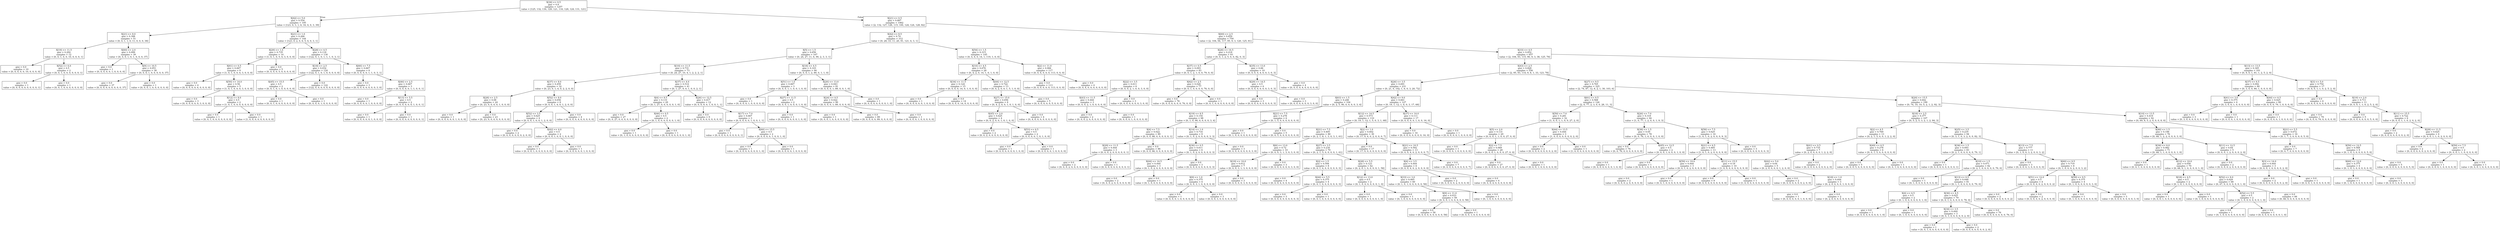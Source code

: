 digraph Tree {
node [shape=box] ;
0 [label="X[36] <= 0.5\ngini = 0.9\nsamples = 1257\nvalue = [125, 132, 130, 129, 121, 116, 128, 124, 131, 121]"] ;
1 [label="X[42] <= 5.0\ngini = 0.554\nsamples = 195\nvalue = [123, 0, 3, 1, 6, 16, 4, 0, 3, 39]"] ;
0 -> 1 [labeldistance=2.5, labelangle=45, headlabel="True"] ;
2 [label="X[21] <= 8.0\ngini = 0.398\nsamples = 51\nvalue = [0, 0, 1, 1, 0, 11, 0, 0, 0, 38]"] ;
1 -> 2 ;
3 [label="X[19] <= 11.5\ngini = 0.292\nsamples = 12\nvalue = [0, 0, 1, 0, 0, 10, 0, 0, 0, 1]"] ;
2 -> 3 ;
4 [label="gini = 0.0\nsamples = 10\nvalue = [0, 0, 0, 0, 0, 10, 0, 0, 0, 0]"] ;
3 -> 4 ;
5 [label="X[52] <= 6.0\ngini = 0.5\nsamples = 2\nvalue = [0, 0, 1, 0, 0, 0, 0, 0, 0, 1]"] ;
3 -> 5 ;
6 [label="gini = 0.0\nsamples = 1\nvalue = [0, 0, 0, 0, 0, 0, 0, 0, 0, 1]"] ;
5 -> 6 ;
7 [label="gini = 0.0\nsamples = 1\nvalue = [0, 0, 1, 0, 0, 0, 0, 0, 0, 0]"] ;
5 -> 7 ;
8 [label="X[60] <= 2.0\ngini = 0.099\nsamples = 39\nvalue = [0, 0, 0, 1, 0, 1, 0, 0, 0, 37]"] ;
2 -> 8 ;
9 [label="gini = 0.0\nsamples = 1\nvalue = [0, 0, 0, 0, 0, 1, 0, 0, 0, 0]"] ;
8 -> 9 ;
10 [label="X[9] <= 10.5\ngini = 0.051\nsamples = 38\nvalue = [0, 0, 0, 1, 0, 0, 0, 0, 0, 37]"] ;
8 -> 10 ;
11 [label="gini = 0.0\nsamples = 37\nvalue = [0, 0, 0, 0, 0, 0, 0, 0, 0, 37]"] ;
10 -> 11 ;
12 [label="gini = 0.0\nsamples = 1\nvalue = [0, 0, 0, 1, 0, 0, 0, 0, 0, 0]"] ;
10 -> 12 ;
13 [label="X[21] <= 1.0\ngini = 0.266\nsamples = 144\nvalue = [123, 0, 2, 0, 6, 5, 4, 0, 3, 1]"] ;
1 -> 13 ;
14 [label="X[29] <= 1.0\ngini = 0.735\nsamples = 14\nvalue = [1, 0, 1, 0, 5, 4, 3, 0, 0, 0]"] ;
13 -> 14 ;
15 [label="X[61] <= 0.5\ngini = 0.667\nsamples = 9\nvalue = [1, 0, 1, 0, 0, 4, 3, 0, 0, 0]"] ;
14 -> 15 ;
16 [label="gini = 0.0\nsamples = 4\nvalue = [0, 0, 0, 0, 0, 4, 0, 0, 0, 0]"] ;
15 -> 16 ;
17 [label="X[50] <= 14.0\ngini = 0.56\nsamples = 5\nvalue = [1, 0, 1, 0, 0, 0, 3, 0, 0, 0]"] ;
15 -> 17 ;
18 [label="gini = 0.0\nsamples = 3\nvalue = [0, 0, 0, 0, 0, 0, 3, 0, 0, 0]"] ;
17 -> 18 ;
19 [label="X[12] <= 8.0\ngini = 0.5\nsamples = 2\nvalue = [1, 0, 1, 0, 0, 0, 0, 0, 0, 0]"] ;
17 -> 19 ;
20 [label="gini = 0.0\nsamples = 1\nvalue = [0, 0, 1, 0, 0, 0, 0, 0, 0, 0]"] ;
19 -> 20 ;
21 [label="gini = 0.0\nsamples = 1\nvalue = [1, 0, 0, 0, 0, 0, 0, 0, 0, 0]"] ;
19 -> 21 ;
22 [label="gini = 0.0\nsamples = 5\nvalue = [0, 0, 0, 0, 5, 0, 0, 0, 0, 0]"] ;
14 -> 22 ;
23 [label="X[28] <= 4.5\ngini = 0.118\nsamples = 130\nvalue = [122, 0, 1, 0, 1, 1, 1, 0, 3, 1]"] ;
13 -> 23 ;
24 [label="X[18] <= 2.5\ngini = 0.032\nsamples = 124\nvalue = [122, 0, 1, 0, 1, 0, 0, 0, 0, 0]"] ;
23 -> 24 ;
25 [label="X[45] <= 15.5\ngini = 0.5\nsamples = 2\nvalue = [0, 0, 1, 0, 1, 0, 0, 0, 0, 0]"] ;
24 -> 25 ;
26 [label="gini = 0.0\nsamples = 1\nvalue = [0, 0, 1, 0, 0, 0, 0, 0, 0, 0]"] ;
25 -> 26 ;
27 [label="gini = 0.0\nsamples = 1\nvalue = [0, 0, 0, 0, 1, 0, 0, 0, 0, 0]"] ;
25 -> 27 ;
28 [label="gini = 0.0\nsamples = 122\nvalue = [122, 0, 0, 0, 0, 0, 0, 0, 0, 0]"] ;
24 -> 28 ;
29 [label="X[60] <= 7.5\ngini = 0.667\nsamples = 6\nvalue = [0, 0, 0, 0, 0, 1, 1, 0, 3, 1]"] ;
23 -> 29 ;
30 [label="gini = 0.0\nsamples = 3\nvalue = [0, 0, 0, 0, 0, 0, 0, 0, 3, 0]"] ;
29 -> 30 ;
31 [label="X[46] <= 2.5\ngini = 0.667\nsamples = 3\nvalue = [0, 0, 0, 0, 0, 1, 1, 0, 0, 1]"] ;
29 -> 31 ;
32 [label="gini = 0.0\nsamples = 1\nvalue = [0, 0, 0, 0, 0, 1, 0, 0, 0, 0]"] ;
31 -> 32 ;
33 [label="X[13] <= 5.5\ngini = 0.5\nsamples = 2\nvalue = [0, 0, 0, 0, 0, 0, 1, 0, 0, 1]"] ;
31 -> 33 ;
34 [label="gini = 0.0\nsamples = 1\nvalue = [0, 0, 0, 0, 0, 0, 1, 0, 0, 0]"] ;
33 -> 34 ;
35 [label="gini = 0.0\nsamples = 1\nvalue = [0, 0, 0, 0, 0, 0, 0, 0, 0, 1]"] ;
33 -> 35 ;
36 [label="X[21] <= 0.5\ngini = 0.887\nsamples = 1062\nvalue = [2, 132, 127, 128, 115, 100, 124, 124, 128, 82]"] ;
0 -> 36 [labeldistance=2.5, labelangle=-45, headlabel="False"] ;
37 [label="X[42] <= 8.5\ngini = 0.74\nsamples = 312\nvalue = [0, 28, 33, 11, 20, 91, 121, 4, 3, 1]"] ;
36 -> 37 ;
38 [label="X[5] <= 1.5\ngini = 0.656\nsamples = 167\nvalue = [0, 24, 27, 11, 6, 90, 2, 3, 3, 1]"] ;
37 -> 38 ;
39 [label="X[10] <= 11.5\ngini = 0.731\nsamples = 73\nvalue = [0, 24, 27, 10, 4, 1, 2, 2, 2, 1]"] ;
38 -> 39 ;
40 [label="X[37] <= 8.0\ngini = 0.459\nsamples = 32\nvalue = [0, 23, 0, 1, 4, 0, 2, 2, 0, 0]"] ;
39 -> 40 ;
41 [label="X[28] <= 2.5\ngini = 0.08\nsamples = 24\nvalue = [0, 23, 0, 0, 0, 0, 1, 0, 0, 0]"] ;
40 -> 41 ;
42 [label="gini = 0.0\nsamples = 1\nvalue = [0, 0, 0, 0, 0, 0, 1, 0, 0, 0]"] ;
41 -> 42 ;
43 [label="gini = 0.0\nsamples = 23\nvalue = [0, 23, 0, 0, 0, 0, 0, 0, 0, 0]"] ;
41 -> 43 ;
44 [label="X[52] <= 8.0\ngini = 0.656\nsamples = 8\nvalue = [0, 0, 0, 1, 4, 0, 1, 2, 0, 0]"] ;
40 -> 44 ;
45 [label="X[52] <= 3.5\ngini = 0.625\nsamples = 4\nvalue = [0, 0, 0, 1, 0, 0, 1, 2, 0, 0]"] ;
44 -> 45 ;
46 [label="gini = 0.0\nsamples = 2\nvalue = [0, 0, 0, 0, 0, 0, 0, 2, 0, 0]"] ;
45 -> 46 ;
47 [label="X[42] <= 4.0\ngini = 0.5\nsamples = 2\nvalue = [0, 0, 0, 1, 0, 0, 1, 0, 0, 0]"] ;
45 -> 47 ;
48 [label="gini = 0.0\nsamples = 1\nvalue = [0, 0, 0, 1, 0, 0, 0, 0, 0, 0]"] ;
47 -> 48 ;
49 [label="gini = 0.0\nsamples = 1\nvalue = [0, 0, 0, 0, 0, 0, 1, 0, 0, 0]"] ;
47 -> 49 ;
50 [label="gini = 0.0\nsamples = 4\nvalue = [0, 0, 0, 0, 4, 0, 0, 0, 0, 0]"] ;
44 -> 50 ;
51 [label="X[37] <= 4.0\ngini = 0.514\nsamples = 41\nvalue = [0, 1, 27, 9, 0, 1, 0, 0, 2, 1]"] ;
39 -> 51 ;
52 [label="X[4] <= 8.5\ngini = 0.131\nsamples = 29\nvalue = [0, 1, 27, 0, 0, 0, 0, 0, 1, 0]"] ;
51 -> 52 ;
53 [label="gini = 0.0\nsamples = 27\nvalue = [0, 0, 27, 0, 0, 0, 0, 0, 0, 0]"] ;
52 -> 53 ;
54 [label="X[46] <= 0.5\ngini = 0.5\nsamples = 2\nvalue = [0, 1, 0, 0, 0, 0, 0, 0, 1, 0]"] ;
52 -> 54 ;
55 [label="gini = 0.0\nsamples = 1\nvalue = [0, 1, 0, 0, 0, 0, 0, 0, 0, 0]"] ;
54 -> 55 ;
56 [label="gini = 0.0\nsamples = 1\nvalue = [0, 0, 0, 0, 0, 0, 0, 0, 1, 0]"] ;
54 -> 56 ;
57 [label="X[26] <= 12.5\ngini = 0.417\nsamples = 12\nvalue = [0, 0, 0, 9, 0, 1, 0, 0, 1, 1]"] ;
51 -> 57 ;
58 [label="gini = 0.0\nsamples = 9\nvalue = [0, 0, 0, 9, 0, 0, 0, 0, 0, 0]"] ;
57 -> 58 ;
59 [label="X[17] <= 7.0\ngini = 0.667\nsamples = 3\nvalue = [0, 0, 0, 0, 0, 1, 0, 0, 1, 1]"] ;
57 -> 59 ;
60 [label="gini = 0.0\nsamples = 1\nvalue = [0, 0, 0, 0, 0, 0, 0, 0, 0, 1]"] ;
59 -> 60 ;
61 [label="X[60] <= 15.5\ngini = 0.5\nsamples = 2\nvalue = [0, 0, 0, 0, 0, 1, 0, 0, 1, 0]"] ;
59 -> 61 ;
62 [label="gini = 0.0\nsamples = 1\nvalue = [0, 0, 0, 0, 0, 0, 0, 0, 1, 0]"] ;
61 -> 62 ;
63 [label="gini = 0.0\nsamples = 1\nvalue = [0, 0, 0, 0, 0, 1, 0, 0, 0, 0]"] ;
61 -> 63 ;
64 [label="X[18] <= 4.5\ngini = 0.103\nsamples = 94\nvalue = [0, 0, 0, 1, 2, 89, 0, 1, 1, 0]"] ;
38 -> 64 ;
65 [label="X[51] <= 1.0\ngini = 0.667\nsamples = 3\nvalue = [0, 0, 0, 1, 1, 0, 0, 1, 0, 0]"] ;
64 -> 65 ;
66 [label="gini = 0.0\nsamples = 1\nvalue = [0, 0, 0, 0, 1, 0, 0, 0, 0, 0]"] ;
65 -> 66 ;
67 [label="X[27] <= 11.5\ngini = 0.5\nsamples = 2\nvalue = [0, 0, 0, 1, 0, 0, 0, 1, 0, 0]"] ;
65 -> 67 ;
68 [label="gini = 0.0\nsamples = 1\nvalue = [0, 0, 0, 0, 0, 0, 0, 1, 0, 0]"] ;
67 -> 68 ;
69 [label="gini = 0.0\nsamples = 1\nvalue = [0, 0, 0, 1, 0, 0, 0, 0, 0, 0]"] ;
67 -> 69 ;
70 [label="X[20] <= 13.0\ngini = 0.043\nsamples = 91\nvalue = [0, 0, 0, 0, 1, 89, 0, 0, 1, 0]"] ;
64 -> 70 ;
71 [label="X[24] <= 0.5\ngini = 0.022\nsamples = 90\nvalue = [0, 0, 0, 0, 1, 89, 0, 0, 0, 0]"] ;
70 -> 71 ;
72 [label="gini = 0.0\nsamples = 89\nvalue = [0, 0, 0, 0, 0, 89, 0, 0, 0, 0]"] ;
71 -> 72 ;
73 [label="gini = 0.0\nsamples = 1\nvalue = [0, 0, 0, 0, 1, 0, 0, 0, 0, 0]"] ;
71 -> 73 ;
74 [label="gini = 0.0\nsamples = 1\nvalue = [0, 0, 0, 0, 0, 0, 0, 0, 1, 0]"] ;
70 -> 74 ;
75 [label="X[54] <= 1.5\ngini = 0.315\nsamples = 145\nvalue = [0, 4, 6, 0, 14, 1, 119, 1, 0, 0]"] ;
37 -> 75 ;
76 [label="X[10] <= 4.5\ngini = 0.676\nsamples = 28\nvalue = [0, 4, 2, 0, 14, 1, 6, 1, 0, 0]"] ;
75 -> 76 ;
77 [label="X[34] <= 11.5\ngini = 0.124\nsamples = 15\nvalue = [0, 0, 0, 0, 14, 0, 1, 0, 0, 0]"] ;
76 -> 77 ;
78 [label="gini = 0.0\nsamples = 1\nvalue = [0, 0, 0, 0, 0, 0, 1, 0, 0, 0]"] ;
77 -> 78 ;
79 [label="gini = 0.0\nsamples = 14\nvalue = [0, 0, 0, 0, 14, 0, 0, 0, 0, 0]"] ;
77 -> 79 ;
80 [label="X[44] <= 12.5\ngini = 0.722\nsamples = 13\nvalue = [0, 4, 2, 0, 0, 1, 5, 1, 0, 0]"] ;
76 -> 80 ;
81 [label="X[27] <= 15.0\ngini = 0.656\nsamples = 8\nvalue = [0, 4, 2, 0, 0, 1, 0, 1, 0, 0]"] ;
80 -> 81 ;
82 [label="X[45] <= 2.0\ngini = 0.625\nsamples = 4\nvalue = [0, 0, 2, 0, 0, 1, 0, 1, 0, 0]"] ;
81 -> 82 ;
83 [label="gini = 0.0\nsamples = 2\nvalue = [0, 0, 2, 0, 0, 0, 0, 0, 0, 0]"] ;
82 -> 83 ;
84 [label="X[53] <= 6.5\ngini = 0.5\nsamples = 2\nvalue = [0, 0, 0, 0, 0, 1, 0, 1, 0, 0]"] ;
82 -> 84 ;
85 [label="gini = 0.0\nsamples = 1\nvalue = [0, 0, 0, 0, 0, 0, 0, 1, 0, 0]"] ;
84 -> 85 ;
86 [label="gini = 0.0\nsamples = 1\nvalue = [0, 0, 0, 0, 0, 1, 0, 0, 0, 0]"] ;
84 -> 86 ;
87 [label="gini = 0.0\nsamples = 4\nvalue = [0, 4, 0, 0, 0, 0, 0, 0, 0, 0]"] ;
81 -> 87 ;
88 [label="gini = 0.0\nsamples = 5\nvalue = [0, 0, 0, 0, 0, 0, 5, 0, 0, 0]"] ;
80 -> 88 ;
89 [label="X[2] <= 11.0\ngini = 0.066\nsamples = 117\nvalue = [0, 0, 4, 0, 0, 0, 113, 0, 0, 0]"] ;
75 -> 89 ;
90 [label="gini = 0.0\nsamples = 113\nvalue = [0, 0, 0, 0, 0, 0, 113, 0, 0, 0]"] ;
89 -> 90 ;
91 [label="gini = 0.0\nsamples = 4\nvalue = [0, 0, 4, 0, 0, 0, 0, 0, 0, 0]"] ;
89 -> 91 ;
92 [label="X[60] <= 2.5\ngini = 0.859\nsamples = 750\nvalue = [2, 104, 94, 117, 95, 9, 3, 120, 125, 81]"] ;
36 -> 92 ;
93 [label="X[26] <= 14.5\ngini = 0.218\nsamples = 93\nvalue = [0, 0, 1, 2, 5, 0, 0, 82, 0, 3]"] ;
92 -> 93 ;
94 [label="X[37] <= 0.5\ngini = 0.093\nsamples = 83\nvalue = [0, 0, 1, 2, 1, 0, 0, 79, 0, 0]"] ;
93 -> 94 ;
95 [label="X[22] <= 3.5\ngini = 0.611\nsamples = 6\nvalue = [0, 0, 0, 2, 1, 0, 0, 3, 0, 0]"] ;
94 -> 95 ;
96 [label="X[43] <= 11.5\ngini = 0.444\nsamples = 3\nvalue = [0, 0, 0, 2, 1, 0, 0, 0, 0, 0]"] ;
95 -> 96 ;
97 [label="gini = 0.0\nsamples = 2\nvalue = [0, 0, 0, 2, 0, 0, 0, 0, 0, 0]"] ;
96 -> 97 ;
98 [label="gini = 0.0\nsamples = 1\nvalue = [0, 0, 0, 0, 1, 0, 0, 0, 0, 0]"] ;
96 -> 98 ;
99 [label="gini = 0.0\nsamples = 3\nvalue = [0, 0, 0, 0, 0, 0, 0, 3, 0, 0]"] ;
95 -> 99 ;
100 [label="X[62] <= 2.5\ngini = 0.026\nsamples = 77\nvalue = [0, 0, 1, 0, 0, 0, 0, 76, 0, 0]"] ;
94 -> 100 ;
101 [label="gini = 0.0\nsamples = 76\nvalue = [0, 0, 0, 0, 0, 0, 0, 76, 0, 0]"] ;
100 -> 101 ;
102 [label="gini = 0.0\nsamples = 1\nvalue = [0, 0, 1, 0, 0, 0, 0, 0, 0, 0]"] ;
100 -> 102 ;
103 [label="X[35] <= 13.0\ngini = 0.66\nsamples = 10\nvalue = [0, 0, 0, 0, 4, 0, 0, 3, 0, 3]"] ;
93 -> 103 ;
104 [label="X[29] <= 14.5\ngini = 0.5\nsamples = 6\nvalue = [0, 0, 0, 0, 0, 0, 0, 3, 0, 3]"] ;
103 -> 104 ;
105 [label="gini = 0.0\nsamples = 3\nvalue = [0, 0, 0, 0, 0, 0, 0, 0, 0, 3]"] ;
104 -> 105 ;
106 [label="gini = 0.0\nsamples = 3\nvalue = [0, 0, 0, 0, 0, 0, 0, 3, 0, 0]"] ;
104 -> 106 ;
107 [label="gini = 0.0\nsamples = 4\nvalue = [0, 0, 0, 0, 4, 0, 0, 0, 0, 0]"] ;
103 -> 107 ;
108 [label="X[33] <= 4.5\ngini = 0.852\nsamples = 657\nvalue = [2, 104, 93, 115, 90, 9, 3, 38, 125, 78]"] ;
92 -> 108 ;
109 [label="X[43] <= 2.5\ngini = 0.828\nsamples = 556\nvalue = [2, 95, 93, 114, 9, 8, 1, 33, 123, 78]"] ;
108 -> 109 ;
110 [label="X[26] <= 3.5\ngini = 0.691\nsamples = 231\nvalue = [0, 21, 6, 102, 1, 6, 0, 3, 20, 72]"] ;
109 -> 110 ;
111 [label="X[63] <= 1.5\ngini = 0.246\nsamples = 104\nvalue = [0, 2, 5, 90, 0, 0, 0, 0, 3, 4]"] ;
110 -> 111 ;
112 [label="X[19] <= 8.5\ngini = 0.154\nsamples = 98\nvalue = [0, 1, 0, 90, 0, 0, 0, 0, 3, 4]"] ;
111 -> 112 ;
113 [label="X[4] <= 7.5\ngini = 0.022\nsamples = 89\nvalue = [0, 0, 0, 88, 0, 0, 0, 0, 0, 1]"] ;
112 -> 113 ;
114 [label="X[29] <= 11.5\ngini = 0.444\nsamples = 3\nvalue = [0, 0, 0, 2, 0, 0, 0, 0, 0, 1]"] ;
113 -> 114 ;
115 [label="gini = 0.0\nsamples = 2\nvalue = [0, 0, 0, 2, 0, 0, 0, 0, 0, 0]"] ;
114 -> 115 ;
116 [label="gini = 0.0\nsamples = 1\nvalue = [0, 0, 0, 0, 0, 0, 0, 0, 0, 1]"] ;
114 -> 116 ;
117 [label="gini = 0.0\nsamples = 86\nvalue = [0, 0, 0, 86, 0, 0, 0, 0, 0, 0]"] ;
113 -> 117 ;
118 [label="X[14] <= 1.0\ngini = 0.716\nsamples = 9\nvalue = [0, 1, 0, 2, 0, 0, 0, 0, 3, 3]"] ;
112 -> 118 ;
119 [label="X[30] <= 0.5\ngini = 0.611\nsamples = 6\nvalue = [0, 1, 0, 2, 0, 0, 0, 0, 0, 3]"] ;
118 -> 119 ;
120 [label="X[44] <= 14.5\ngini = 0.444\nsamples = 3\nvalue = [0, 1, 0, 2, 0, 0, 0, 0, 0, 0]"] ;
119 -> 120 ;
121 [label="gini = 0.0\nsamples = 2\nvalue = [0, 0, 0, 2, 0, 0, 0, 0, 0, 0]"] ;
120 -> 121 ;
122 [label="gini = 0.0\nsamples = 1\nvalue = [0, 1, 0, 0, 0, 0, 0, 0, 0, 0]"] ;
120 -> 122 ;
123 [label="gini = 0.0\nsamples = 3\nvalue = [0, 0, 0, 0, 0, 0, 0, 0, 0, 3]"] ;
119 -> 123 ;
124 [label="gini = 0.0\nsamples = 3\nvalue = [0, 0, 0, 0, 0, 0, 0, 0, 3, 0]"] ;
118 -> 124 ;
125 [label="X[21] <= 7.5\ngini = 0.278\nsamples = 6\nvalue = [0, 1, 5, 0, 0, 0, 0, 0, 0, 0]"] ;
111 -> 125 ;
126 [label="gini = 0.0\nsamples = 1\nvalue = [0, 1, 0, 0, 0, 0, 0, 0, 0, 0]"] ;
125 -> 126 ;
127 [label="gini = 0.0\nsamples = 5\nvalue = [0, 0, 5, 0, 0, 0, 0, 0, 0, 0]"] ;
125 -> 127 ;
128 [label="X[42] <= 9.0\ngini = 0.661\nsamples = 127\nvalue = [0, 19, 1, 12, 1, 6, 0, 3, 17, 68]"] ;
110 -> 128 ;
129 [label="X[12] <= 14.5\ngini = 0.573\nsamples = 110\nvalue = [0, 19, 1, 12, 1, 5, 0, 3, 1, 68]"] ;
128 -> 129 ;
130 [label="X[21] <= 7.5\ngini = 0.405\nsamples = 80\nvalue = [0, 2, 1, 8, 1, 3, 0, 3, 1, 61]"] ;
129 -> 130 ;
131 [label="X[6] <= 13.0\ngini = 0.72\nsamples = 10\nvalue = [0, 0, 0, 3, 1, 3, 0, 3, 0, 0]"] ;
130 -> 131 ;
132 [label="X[19] <= 10.0\ngini = 0.612\nsamples = 7\nvalue = [0, 0, 0, 3, 1, 3, 0, 0, 0, 0]"] ;
131 -> 132 ;
133 [label="X[9] <= 1.0\ngini = 0.375\nsamples = 4\nvalue = [0, 0, 0, 3, 1, 0, 0, 0, 0, 0]"] ;
132 -> 133 ;
134 [label="gini = 0.0\nsamples = 1\nvalue = [0, 0, 0, 0, 1, 0, 0, 0, 0, 0]"] ;
133 -> 134 ;
135 [label="gini = 0.0\nsamples = 3\nvalue = [0, 0, 0, 3, 0, 0, 0, 0, 0, 0]"] ;
133 -> 135 ;
136 [label="gini = 0.0\nsamples = 3\nvalue = [0, 0, 0, 0, 0, 3, 0, 0, 0, 0]"] ;
132 -> 136 ;
137 [label="gini = 0.0\nsamples = 3\nvalue = [0, 0, 0, 0, 0, 0, 0, 3, 0, 0]"] ;
131 -> 137 ;
138 [label="X[27] <= 3.5\ngini = 0.234\nsamples = 70\nvalue = [0, 2, 1, 5, 0, 0, 0, 0, 1, 61]"] ;
130 -> 138 ;
139 [label="X[2] <= 1.5\ngini = 0.594\nsamples = 8\nvalue = [0, 0, 1, 4, 0, 0, 0, 0, 0, 3]"] ;
138 -> 139 ;
140 [label="gini = 0.0\nsamples = 4\nvalue = [0, 0, 0, 4, 0, 0, 0, 0, 0, 0]"] ;
139 -> 140 ;
141 [label="X[44] <= 5.5\ngini = 0.375\nsamples = 4\nvalue = [0, 0, 1, 0, 0, 0, 0, 0, 0, 3]"] ;
139 -> 141 ;
142 [label="gini = 0.0\nsamples = 3\nvalue = [0, 0, 0, 0, 0, 0, 0, 0, 0, 3]"] ;
141 -> 142 ;
143 [label="gini = 0.0\nsamples = 1\nvalue = [0, 0, 1, 0, 0, 0, 0, 0, 0, 0]"] ;
141 -> 143 ;
144 [label="X[28] <= 5.5\ngini = 0.123\nsamples = 62\nvalue = [0, 2, 0, 1, 0, 0, 0, 0, 1, 58]"] ;
138 -> 144 ;
145 [label="X[12] <= 13.0\ngini = 0.5\nsamples = 2\nvalue = [0, 1, 0, 0, 0, 0, 0, 0, 1, 0]"] ;
144 -> 145 ;
146 [label="gini = 0.0\nsamples = 1\nvalue = [0, 0, 0, 0, 0, 0, 0, 0, 1, 0]"] ;
145 -> 146 ;
147 [label="gini = 0.0\nsamples = 1\nvalue = [0, 1, 0, 0, 0, 0, 0, 0, 0, 0]"] ;
145 -> 147 ;
148 [label="X[33] <= 3.0\ngini = 0.065\nsamples = 60\nvalue = [0, 1, 0, 1, 0, 0, 0, 0, 0, 58]"] ;
144 -> 148 ;
149 [label="X[9] <= 11.0\ngini = 0.033\nsamples = 59\nvalue = [0, 0, 0, 1, 0, 0, 0, 0, 0, 58]"] ;
148 -> 149 ;
150 [label="gini = 0.0\nsamples = 58\nvalue = [0, 0, 0, 0, 0, 0, 0, 0, 0, 58]"] ;
149 -> 150 ;
151 [label="gini = 0.0\nsamples = 1\nvalue = [0, 0, 0, 1, 0, 0, 0, 0, 0, 0]"] ;
149 -> 151 ;
152 [label="gini = 0.0\nsamples = 1\nvalue = [0, 1, 0, 0, 0, 0, 0, 0, 0, 0]"] ;
148 -> 152 ;
153 [label="X[2] <= 1.0\ngini = 0.602\nsamples = 30\nvalue = [0, 17, 0, 4, 0, 2, 0, 0, 0, 7]"] ;
129 -> 153 ;
154 [label="gini = 0.0\nsamples = 17\nvalue = [0, 17, 0, 0, 0, 0, 0, 0, 0, 0]"] ;
153 -> 154 ;
155 [label="X[21] <= 10.5\ngini = 0.592\nsamples = 13\nvalue = [0, 0, 0, 4, 0, 2, 0, 0, 0, 7]"] ;
153 -> 155 ;
156 [label="X[4] <= 3.5\ngini = 0.444\nsamples = 6\nvalue = [0, 0, 0, 4, 0, 2, 0, 0, 0, 0]"] ;
155 -> 156 ;
157 [label="gini = 0.0\nsamples = 2\nvalue = [0, 0, 0, 0, 0, 2, 0, 0, 0, 0]"] ;
156 -> 157 ;
158 [label="gini = 0.0\nsamples = 4\nvalue = [0, 0, 0, 4, 0, 0, 0, 0, 0, 0]"] ;
156 -> 158 ;
159 [label="gini = 0.0\nsamples = 7\nvalue = [0, 0, 0, 0, 0, 0, 0, 0, 0, 7]"] ;
155 -> 159 ;
160 [label="X[37] <= 14.0\ngini = 0.111\nsamples = 17\nvalue = [0, 0, 0, 0, 0, 1, 0, 0, 16, 0]"] ;
128 -> 160 ;
161 [label="gini = 0.0\nsamples = 16\nvalue = [0, 0, 0, 0, 0, 0, 0, 0, 16, 0]"] ;
160 -> 161 ;
162 [label="gini = 0.0\nsamples = 1\nvalue = [0, 0, 0, 0, 0, 1, 0, 0, 0, 0]"] ;
160 -> 162 ;
163 [label="X[27] <= 9.5\ngini = 0.765\nsamples = 325\nvalue = [2, 74, 87, 12, 8, 2, 1, 30, 103, 6]"] ;
109 -> 163 ;
164 [label="X[61] <= 0.5\ngini = 0.568\nsamples = 126\nvalue = [2, 0, 77, 2, 3, 0, 0, 28, 11, 3]"] ;
163 -> 164 ;
165 [label="X[50] <= 7.0\ngini = 0.281\nsamples = 32\nvalue = [1, 0, 0, 1, 1, 0, 0, 27, 2, 0]"] ;
164 -> 165 ;
166 [label="X[5] <= 2.0\ngini = 0.131\nsamples = 29\nvalue = [0, 0, 0, 1, 1, 0, 0, 27, 0, 0]"] ;
165 -> 166 ;
167 [label="gini = 0.0\nsamples = 1\nvalue = [0, 0, 0, 0, 1, 0, 0, 0, 0, 0]"] ;
166 -> 167 ;
168 [label="X[2] <= 7.5\ngini = 0.069\nsamples = 28\nvalue = [0, 0, 0, 1, 0, 0, 0, 27, 0, 0]"] ;
166 -> 168 ;
169 [label="gini = 0.0\nsamples = 27\nvalue = [0, 0, 0, 0, 0, 0, 0, 27, 0, 0]"] ;
168 -> 169 ;
170 [label="gini = 0.0\nsamples = 1\nvalue = [0, 0, 0, 1, 0, 0, 0, 0, 0, 0]"] ;
168 -> 170 ;
171 [label="X[44] <= 13.5\ngini = 0.444\nsamples = 3\nvalue = [1, 0, 0, 0, 0, 0, 0, 0, 2, 0]"] ;
165 -> 171 ;
172 [label="gini = 0.0\nsamples = 2\nvalue = [0, 0, 0, 0, 0, 0, 0, 0, 2, 0]"] ;
171 -> 172 ;
173 [label="gini = 0.0\nsamples = 1\nvalue = [1, 0, 0, 0, 0, 0, 0, 0, 0, 0]"] ;
171 -> 173 ;
174 [label="X[26] <= 7.0\ngini = 0.318\nsamples = 94\nvalue = [1, 0, 77, 1, 2, 0, 0, 1, 9, 3]"] ;
164 -> 174 ;
175 [label="X[38] <= 1.5\ngini = 0.05\nsamples = 78\nvalue = [0, 0, 76, 1, 0, 0, 0, 1, 0, 0]"] ;
174 -> 175 ;
176 [label="gini = 0.0\nsamples = 76\nvalue = [0, 0, 76, 0, 0, 0, 0, 0, 0, 0]"] ;
175 -> 176 ;
177 [label="X[45] <= 12.5\ngini = 0.5\nsamples = 2\nvalue = [0, 0, 0, 1, 0, 0, 0, 1, 0, 0]"] ;
175 -> 177 ;
178 [label="gini = 0.0\nsamples = 1\nvalue = [0, 0, 0, 0, 0, 0, 0, 1, 0, 0]"] ;
177 -> 178 ;
179 [label="gini = 0.0\nsamples = 1\nvalue = [0, 0, 0, 1, 0, 0, 0, 0, 0, 0]"] ;
177 -> 179 ;
180 [label="X[58] <= 7.5\ngini = 0.625\nsamples = 16\nvalue = [1, 0, 1, 0, 2, 0, 0, 0, 9, 3]"] ;
174 -> 180 ;
181 [label="X[21] <= 6.5\ngini = 0.485\nsamples = 13\nvalue = [1, 0, 1, 0, 2, 0, 0, 0, 9, 0]"] ;
180 -> 181 ;
182 [label="X[59] <= 10.0\ngini = 0.444\nsamples = 3\nvalue = [0, 0, 1, 0, 2, 0, 0, 0, 0, 0]"] ;
181 -> 182 ;
183 [label="gini = 0.0\nsamples = 2\nvalue = [0, 0, 0, 0, 2, 0, 0, 0, 0, 0]"] ;
182 -> 183 ;
184 [label="gini = 0.0\nsamples = 1\nvalue = [0, 0, 1, 0, 0, 0, 0, 0, 0, 0]"] ;
182 -> 184 ;
185 [label="X[11] <= 15.5\ngini = 0.18\nsamples = 10\nvalue = [1, 0, 0, 0, 0, 0, 0, 0, 9, 0]"] ;
181 -> 185 ;
186 [label="gini = 0.0\nsamples = 9\nvalue = [0, 0, 0, 0, 0, 0, 0, 0, 9, 0]"] ;
185 -> 186 ;
187 [label="gini = 0.0\nsamples = 1\nvalue = [1, 0, 0, 0, 0, 0, 0, 0, 0, 0]"] ;
185 -> 187 ;
188 [label="gini = 0.0\nsamples = 3\nvalue = [0, 0, 0, 0, 0, 0, 0, 0, 0, 3]"] ;
180 -> 188 ;
189 [label="X[20] <= 15.5\ngini = 0.642\nsamples = 199\nvalue = [0, 74, 10, 10, 5, 2, 1, 2, 92, 3]"] ;
163 -> 189 ;
190 [label="X[18] <= 2.5\ngini = 0.377\nsamples = 107\nvalue = [0, 5, 2, 5, 3, 2, 1, 2, 84, 3]"] ;
189 -> 190 ;
191 [label="X[2] <= 4.5\ngini = 0.769\nsamples = 13\nvalue = [0, 2, 1, 5, 0, 0, 1, 2, 2, 0]"] ;
190 -> 191 ;
192 [label="X[41] <= 0.5\ngini = 0.735\nsamples = 7\nvalue = [0, 2, 0, 0, 0, 0, 1, 2, 2, 0]"] ;
191 -> 192 ;
193 [label="X[42] <= 5.0\ngini = 0.64\nsamples = 5\nvalue = [0, 2, 0, 0, 0, 0, 1, 2, 0, 0]"] ;
192 -> 193 ;
194 [label="gini = 0.0\nsamples = 2\nvalue = [0, 0, 0, 0, 0, 0, 0, 2, 0, 0]"] ;
193 -> 194 ;
195 [label="X[18] <= 1.0\ngini = 0.444\nsamples = 3\nvalue = [0, 2, 0, 0, 0, 0, 1, 0, 0, 0]"] ;
193 -> 195 ;
196 [label="gini = 0.0\nsamples = 1\nvalue = [0, 0, 0, 0, 0, 0, 1, 0, 0, 0]"] ;
195 -> 196 ;
197 [label="gini = 0.0\nsamples = 2\nvalue = [0, 2, 0, 0, 0, 0, 0, 0, 0, 0]"] ;
195 -> 197 ;
198 [label="gini = 0.0\nsamples = 2\nvalue = [0, 0, 0, 0, 0, 0, 0, 0, 2, 0]"] ;
192 -> 198 ;
199 [label="X[49] <= 6.5\ngini = 0.278\nsamples = 6\nvalue = [0, 0, 1, 5, 0, 0, 0, 0, 0, 0]"] ;
191 -> 199 ;
200 [label="gini = 0.0\nsamples = 5\nvalue = [0, 0, 0, 5, 0, 0, 0, 0, 0, 0]"] ;
199 -> 200 ;
201 [label="gini = 0.0\nsamples = 1\nvalue = [0, 0, 1, 0, 0, 0, 0, 0, 0, 0]"] ;
199 -> 201 ;
202 [label="X[25] <= 3.5\ngini = 0.235\nsamples = 94\nvalue = [0, 3, 1, 0, 3, 2, 0, 0, 82, 3]"] ;
190 -> 202 ;
203 [label="X[36] <= 1.5\ngini = 0.093\nsamples = 83\nvalue = [0, 2, 1, 0, 0, 0, 0, 0, 79, 1]"] ;
202 -> 203 ;
204 [label="gini = 0.0\nsamples = 1\nvalue = [0, 0, 0, 0, 0, 0, 0, 0, 0, 1]"] ;
203 -> 204 ;
205 [label="X[10] <= 1.5\ngini = 0.071\nsamples = 82\nvalue = [0, 2, 1, 0, 0, 0, 0, 0, 79, 0]"] ;
203 -> 205 ;
206 [label="gini = 0.0\nsamples = 1\nvalue = [0, 1, 0, 0, 0, 0, 0, 0, 0, 0]"] ;
205 -> 206 ;
207 [label="X[13] <= 0.5\ngini = 0.048\nsamples = 81\nvalue = [0, 1, 1, 0, 0, 0, 0, 0, 79, 0]"] ;
205 -> 207 ;
208 [label="X[4] <= 6.5\ngini = 0.5\nsamples = 2\nvalue = [0, 1, 0, 0, 0, 0, 0, 0, 1, 0]"] ;
207 -> 208 ;
209 [label="gini = 0.0\nsamples = 1\nvalue = [0, 0, 0, 0, 0, 0, 0, 0, 1, 0]"] ;
208 -> 209 ;
210 [label="gini = 0.0\nsamples = 1\nvalue = [0, 1, 0, 0, 0, 0, 0, 0, 0, 0]"] ;
208 -> 210 ;
211 [label="X[36] <= 4.5\ngini = 0.025\nsamples = 79\nvalue = [0, 0, 1, 0, 0, 0, 0, 0, 78, 0]"] ;
207 -> 211 ;
212 [label="X[34] <= 3.5\ngini = 0.444\nsamples = 3\nvalue = [0, 0, 1, 0, 0, 0, 0, 0, 2, 0]"] ;
211 -> 212 ;
213 [label="gini = 0.0\nsamples = 1\nvalue = [0, 0, 1, 0, 0, 0, 0, 0, 0, 0]"] ;
212 -> 213 ;
214 [label="gini = 0.0\nsamples = 2\nvalue = [0, 0, 0, 0, 0, 0, 0, 0, 2, 0]"] ;
212 -> 214 ;
215 [label="gini = 0.0\nsamples = 76\nvalue = [0, 0, 0, 0, 0, 0, 0, 0, 76, 0]"] ;
211 -> 215 ;
216 [label="X[13] <= 7.5\ngini = 0.777\nsamples = 11\nvalue = [0, 1, 0, 0, 3, 2, 0, 0, 3, 2]"] ;
202 -> 216 ;
217 [label="gini = 0.0\nsamples = 3\nvalue = [0, 0, 0, 0, 3, 0, 0, 0, 0, 0]"] ;
216 -> 217 ;
218 [label="X[60] <= 9.5\ngini = 0.719\nsamples = 8\nvalue = [0, 1, 0, 0, 0, 2, 0, 0, 3, 2]"] ;
216 -> 218 ;
219 [label="X[51] <= 12.0\ngini = 0.5\nsamples = 4\nvalue = [0, 0, 0, 0, 0, 2, 0, 0, 0, 2]"] ;
218 -> 219 ;
220 [label="gini = 0.0\nsamples = 2\nvalue = [0, 0, 0, 0, 0, 0, 0, 0, 0, 2]"] ;
219 -> 220 ;
221 [label="gini = 0.0\nsamples = 2\nvalue = [0, 0, 0, 0, 0, 2, 0, 0, 0, 0]"] ;
219 -> 221 ;
222 [label="X[59] <= 9.5\ngini = 0.375\nsamples = 4\nvalue = [0, 1, 0, 0, 0, 0, 0, 0, 3, 0]"] ;
218 -> 222 ;
223 [label="gini = 0.0\nsamples = 1\nvalue = [0, 1, 0, 0, 0, 0, 0, 0, 0, 0]"] ;
222 -> 223 ;
224 [label="gini = 0.0\nsamples = 3\nvalue = [0, 0, 0, 0, 0, 0, 0, 0, 3, 0]"] ;
222 -> 224 ;
225 [label="X[10] <= 13.5\ngini = 0.419\nsamples = 92\nvalue = [0, 69, 8, 5, 2, 0, 0, 0, 8, 0]"] ;
189 -> 225 ;
226 [label="X[46] <= 1.5\ngini = 0.196\nsamples = 76\nvalue = [0, 68, 1, 2, 2, 0, 0, 0, 3, 0]"] ;
225 -> 226 ;
227 [label="X[36] <= 6.0\ngini = 0.082\nsamples = 71\nvalue = [0, 68, 1, 1, 0, 0, 0, 0, 1, 0]"] ;
226 -> 227 ;
228 [label="gini = 0.0\nsamples = 1\nvalue = [0, 0, 1, 0, 0, 0, 0, 0, 0, 0]"] ;
227 -> 228 ;
229 [label="X[12] <= 10.0\ngini = 0.056\nsamples = 70\nvalue = [0, 68, 0, 1, 0, 0, 0, 0, 1, 0]"] ;
227 -> 229 ;
230 [label="X[18] <= 4.5\ngini = 0.5\nsamples = 2\nvalue = [0, 1, 0, 1, 0, 0, 0, 0, 0, 0]"] ;
229 -> 230 ;
231 [label="gini = 0.0\nsamples = 1\nvalue = [0, 0, 0, 1, 0, 0, 0, 0, 0, 0]"] ;
230 -> 231 ;
232 [label="gini = 0.0\nsamples = 1\nvalue = [0, 1, 0, 0, 0, 0, 0, 0, 0, 0]"] ;
230 -> 232 ;
233 [label="X[52] <= 8.0\ngini = 0.029\nsamples = 68\nvalue = [0, 67, 0, 0, 0, 0, 0, 0, 1, 0]"] ;
229 -> 233 ;
234 [label="X[52] <= 5.5\ngini = 0.5\nsamples = 2\nvalue = [0, 1, 0, 0, 0, 0, 0, 0, 1, 0]"] ;
233 -> 234 ;
235 [label="gini = 0.0\nsamples = 1\nvalue = [0, 1, 0, 0, 0, 0, 0, 0, 0, 0]"] ;
234 -> 235 ;
236 [label="gini = 0.0\nsamples = 1\nvalue = [0, 0, 0, 0, 0, 0, 0, 0, 1, 0]"] ;
234 -> 236 ;
237 [label="gini = 0.0\nsamples = 66\nvalue = [0, 66, 0, 0, 0, 0, 0, 0, 0, 0]"] ;
233 -> 237 ;
238 [label="X[11] <= 12.5\ngini = 0.64\nsamples = 5\nvalue = [0, 0, 0, 1, 2, 0, 0, 0, 2, 0]"] ;
226 -> 238 ;
239 [label="gini = 0.0\nsamples = 2\nvalue = [0, 0, 0, 0, 2, 0, 0, 0, 0, 0]"] ;
238 -> 239 ;
240 [label="X[3] <= 14.0\ngini = 0.444\nsamples = 3\nvalue = [0, 0, 0, 1, 0, 0, 0, 0, 2, 0]"] ;
238 -> 240 ;
241 [label="gini = 0.0\nsamples = 2\nvalue = [0, 0, 0, 0, 0, 0, 0, 0, 2, 0]"] ;
240 -> 241 ;
242 [label="gini = 0.0\nsamples = 1\nvalue = [0, 0, 0, 1, 0, 0, 0, 0, 0, 0]"] ;
240 -> 242 ;
243 [label="X[21] <= 5.5\ngini = 0.672\nsamples = 16\nvalue = [0, 1, 7, 3, 0, 0, 0, 0, 5, 0]"] ;
225 -> 243 ;
244 [label="gini = 0.0\nsamples = 7\nvalue = [0, 0, 7, 0, 0, 0, 0, 0, 0, 0]"] ;
243 -> 244 ;
245 [label="X[50] <= 12.5\ngini = 0.568\nsamples = 9\nvalue = [0, 1, 0, 3, 0, 0, 0, 0, 5, 0]"] ;
243 -> 245 ;
246 [label="X[60] <= 12.0\ngini = 0.375\nsamples = 4\nvalue = [0, 1, 0, 3, 0, 0, 0, 0, 0, 0]"] ;
245 -> 246 ;
247 [label="gini = 0.0\nsamples = 1\nvalue = [0, 1, 0, 0, 0, 0, 0, 0, 0, 0]"] ;
246 -> 247 ;
248 [label="gini = 0.0\nsamples = 3\nvalue = [0, 0, 0, 3, 0, 0, 0, 0, 0, 0]"] ;
246 -> 248 ;
249 [label="gini = 0.0\nsamples = 5\nvalue = [0, 0, 0, 0, 0, 0, 0, 0, 5, 0]"] ;
245 -> 249 ;
250 [label="X[13] <= 13.5\ngini = 0.345\nsamples = 101\nvalue = [0, 9, 0, 1, 81, 1, 2, 5, 2, 0]"] ;
108 -> 250 ;
251 [label="X[37] <= 6.5\ngini = 0.092\nsamples = 84\nvalue = [0, 3, 0, 0, 80, 1, 0, 0, 0, 0]"] ;
250 -> 251 ;
252 [label="X[41] <= 3.0\ngini = 0.375\nsamples = 4\nvalue = [0, 3, 0, 0, 1, 0, 0, 0, 0, 0]"] ;
251 -> 252 ;
253 [label="gini = 0.0\nsamples = 3\nvalue = [0, 3, 0, 0, 0, 0, 0, 0, 0, 0]"] ;
252 -> 253 ;
254 [label="gini = 0.0\nsamples = 1\nvalue = [0, 0, 0, 0, 1, 0, 0, 0, 0, 0]"] ;
252 -> 254 ;
255 [label="X[44] <= 6.5\ngini = 0.025\nsamples = 80\nvalue = [0, 0, 0, 0, 79, 1, 0, 0, 0, 0]"] ;
251 -> 255 ;
256 [label="gini = 0.0\nsamples = 1\nvalue = [0, 0, 0, 0, 0, 1, 0, 0, 0, 0]"] ;
255 -> 256 ;
257 [label="gini = 0.0\nsamples = 79\nvalue = [0, 0, 0, 0, 79, 0, 0, 0, 0, 0]"] ;
255 -> 257 ;
258 [label="X[3] <= 5.0\ngini = 0.754\nsamples = 17\nvalue = [0, 6, 0, 1, 1, 0, 2, 5, 2, 0]"] ;
250 -> 258 ;
259 [label="gini = 0.0\nsamples = 6\nvalue = [0, 6, 0, 0, 0, 0, 0, 0, 0, 0]"] ;
258 -> 259 ;
260 [label="X[19] <= 2.0\ngini = 0.711\nsamples = 11\nvalue = [0, 0, 0, 1, 1, 0, 2, 5, 2, 0]"] ;
258 -> 260 ;
261 [label="gini = 0.0\nsamples = 5\nvalue = [0, 0, 0, 0, 0, 0, 0, 5, 0, 0]"] ;
260 -> 261 ;
262 [label="X[11] <= 15.5\ngini = 0.722\nsamples = 6\nvalue = [0, 0, 0, 1, 1, 0, 2, 0, 2, 0]"] ;
260 -> 262 ;
263 [label="gini = 0.0\nsamples = 2\nvalue = [0, 0, 0, 0, 0, 0, 0, 0, 2, 0]"] ;
262 -> 263 ;
264 [label="X[29] <= 11.5\ngini = 0.625\nsamples = 4\nvalue = [0, 0, 0, 1, 1, 0, 2, 0, 0, 0]"] ;
262 -> 264 ;
265 [label="gini = 0.0\nsamples = 2\nvalue = [0, 0, 0, 0, 0, 0, 2, 0, 0, 0]"] ;
264 -> 265 ;
266 [label="X[50] <= 7.5\ngini = 0.5\nsamples = 2\nvalue = [0, 0, 0, 1, 1, 0, 0, 0, 0, 0]"] ;
264 -> 266 ;
267 [label="gini = 0.0\nsamples = 1\nvalue = [0, 0, 0, 0, 1, 0, 0, 0, 0, 0]"] ;
266 -> 267 ;
268 [label="gini = 0.0\nsamples = 1\nvalue = [0, 0, 0, 1, 0, 0, 0, 0, 0, 0]"] ;
266 -> 268 ;
}

